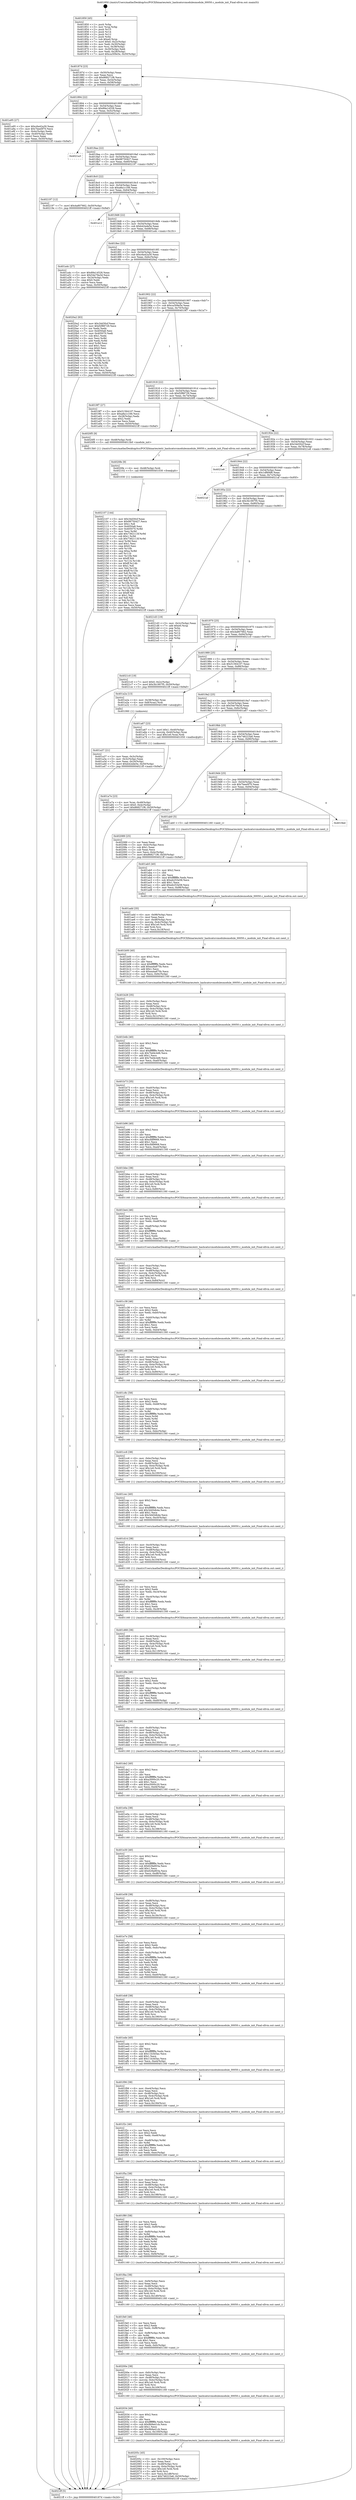 digraph "0x401850" {
  label = "0x401850 (/mnt/c/Users/mathe/Desktop/tcc/POCII/binaries/extr_hashcatsrcmodulesmodule_00050.c_module_init_Final-ollvm.out::main(0))"
  labelloc = "t"
  node[shape=record]

  Entry [label="",width=0.3,height=0.3,shape=circle,fillcolor=black,style=filled]
  "0x40187d" [label="{
     0x40187d [23]\l
     | [instrs]\l
     &nbsp;&nbsp;0x40187d \<+3\>: mov -0x50(%rbp),%eax\l
     &nbsp;&nbsp;0x401880 \<+2\>: mov %eax,%ecx\l
     &nbsp;&nbsp;0x401882 \<+6\>: sub $0x868271f6,%ecx\l
     &nbsp;&nbsp;0x401888 \<+3\>: mov %eax,-0x54(%rbp)\l
     &nbsp;&nbsp;0x40188b \<+3\>: mov %ecx,-0x58(%rbp)\l
     &nbsp;&nbsp;0x40188e \<+6\>: je 0000000000401a95 \<main+0x245\>\l
  }"]
  "0x401a95" [label="{
     0x401a95 [27]\l
     | [instrs]\l
     &nbsp;&nbsp;0x401a95 \<+5\>: mov $0xc6a42a30,%eax\l
     &nbsp;&nbsp;0x401a9a \<+5\>: mov $0x7bee0f70,%ecx\l
     &nbsp;&nbsp;0x401a9f \<+3\>: mov -0x4c(%rbp),%edx\l
     &nbsp;&nbsp;0x401aa2 \<+3\>: cmp -0x40(%rbp),%edx\l
     &nbsp;&nbsp;0x401aa5 \<+3\>: cmovl %ecx,%eax\l
     &nbsp;&nbsp;0x401aa8 \<+3\>: mov %eax,-0x50(%rbp)\l
     &nbsp;&nbsp;0x401aab \<+5\>: jmp 00000000004021ff \<main+0x9af\>\l
  }"]
  "0x401894" [label="{
     0x401894 [22]\l
     | [instrs]\l
     &nbsp;&nbsp;0x401894 \<+5\>: jmp 0000000000401899 \<main+0x49\>\l
     &nbsp;&nbsp;0x401899 \<+3\>: mov -0x54(%rbp),%eax\l
     &nbsp;&nbsp;0x40189c \<+5\>: sub $0x89a14528,%eax\l
     &nbsp;&nbsp;0x4018a1 \<+3\>: mov %eax,-0x5c(%rbp)\l
     &nbsp;&nbsp;0x4018a4 \<+6\>: je 00000000004021a3 \<main+0x953\>\l
  }"]
  Exit [label="",width=0.3,height=0.3,shape=circle,fillcolor=black,style=filled,peripheries=2]
  "0x4021a3" [label="{
     0x4021a3\l
  }", style=dashed]
  "0x4018aa" [label="{
     0x4018aa [22]\l
     | [instrs]\l
     &nbsp;&nbsp;0x4018aa \<+5\>: jmp 00000000004018af \<main+0x5f\>\l
     &nbsp;&nbsp;0x4018af \<+3\>: mov -0x54(%rbp),%eax\l
     &nbsp;&nbsp;0x4018b2 \<+5\>: sub $0x98750427,%eax\l
     &nbsp;&nbsp;0x4018b7 \<+3\>: mov %eax,-0x60(%rbp)\l
     &nbsp;&nbsp;0x4018ba \<+6\>: je 0000000000402197 \<main+0x947\>\l
  }"]
  "0x402107" [label="{
     0x402107 [144]\l
     | [instrs]\l
     &nbsp;&nbsp;0x402107 \<+5\>: mov $0x34d30cf,%eax\l
     &nbsp;&nbsp;0x40210c \<+5\>: mov $0x98750427,%ecx\l
     &nbsp;&nbsp;0x402111 \<+2\>: mov $0x1,%dl\l
     &nbsp;&nbsp;0x402113 \<+7\>: mov 0x4050a8,%esi\l
     &nbsp;&nbsp;0x40211a \<+8\>: mov 0x405070,%r8d\l
     &nbsp;&nbsp;0x402122 \<+3\>: mov %esi,%r9d\l
     &nbsp;&nbsp;0x402125 \<+7\>: add $0x7362113f,%r9d\l
     &nbsp;&nbsp;0x40212c \<+4\>: sub $0x1,%r9d\l
     &nbsp;&nbsp;0x402130 \<+7\>: sub $0x7362113f,%r9d\l
     &nbsp;&nbsp;0x402137 \<+4\>: imul %r9d,%esi\l
     &nbsp;&nbsp;0x40213b \<+3\>: and $0x1,%esi\l
     &nbsp;&nbsp;0x40213e \<+3\>: cmp $0x0,%esi\l
     &nbsp;&nbsp;0x402141 \<+4\>: sete %r10b\l
     &nbsp;&nbsp;0x402145 \<+4\>: cmp $0xa,%r8d\l
     &nbsp;&nbsp;0x402149 \<+4\>: setl %r11b\l
     &nbsp;&nbsp;0x40214d \<+3\>: mov %r10b,%bl\l
     &nbsp;&nbsp;0x402150 \<+3\>: xor $0xff,%bl\l
     &nbsp;&nbsp;0x402153 \<+3\>: mov %r11b,%r14b\l
     &nbsp;&nbsp;0x402156 \<+4\>: xor $0xff,%r14b\l
     &nbsp;&nbsp;0x40215a \<+3\>: xor $0x1,%dl\l
     &nbsp;&nbsp;0x40215d \<+3\>: mov %bl,%r15b\l
     &nbsp;&nbsp;0x402160 \<+4\>: and $0xff,%r15b\l
     &nbsp;&nbsp;0x402164 \<+3\>: and %dl,%r10b\l
     &nbsp;&nbsp;0x402167 \<+3\>: mov %r14b,%r12b\l
     &nbsp;&nbsp;0x40216a \<+4\>: and $0xff,%r12b\l
     &nbsp;&nbsp;0x40216e \<+3\>: and %dl,%r11b\l
     &nbsp;&nbsp;0x402171 \<+3\>: or %r10b,%r15b\l
     &nbsp;&nbsp;0x402174 \<+3\>: or %r11b,%r12b\l
     &nbsp;&nbsp;0x402177 \<+3\>: xor %r12b,%r15b\l
     &nbsp;&nbsp;0x40217a \<+3\>: or %r14b,%bl\l
     &nbsp;&nbsp;0x40217d \<+3\>: xor $0xff,%bl\l
     &nbsp;&nbsp;0x402180 \<+3\>: or $0x1,%dl\l
     &nbsp;&nbsp;0x402183 \<+2\>: and %dl,%bl\l
     &nbsp;&nbsp;0x402185 \<+3\>: or %bl,%r15b\l
     &nbsp;&nbsp;0x402188 \<+4\>: test $0x1,%r15b\l
     &nbsp;&nbsp;0x40218c \<+3\>: cmovne %ecx,%eax\l
     &nbsp;&nbsp;0x40218f \<+3\>: mov %eax,-0x50(%rbp)\l
     &nbsp;&nbsp;0x402192 \<+5\>: jmp 00000000004021ff \<main+0x9af\>\l
  }"]
  "0x402197" [label="{
     0x402197 [12]\l
     | [instrs]\l
     &nbsp;&nbsp;0x402197 \<+7\>: movl $0x4a807662,-0x50(%rbp)\l
     &nbsp;&nbsp;0x40219e \<+5\>: jmp 00000000004021ff \<main+0x9af\>\l
  }"]
  "0x4018c0" [label="{
     0x4018c0 [22]\l
     | [instrs]\l
     &nbsp;&nbsp;0x4018c0 \<+5\>: jmp 00000000004018c5 \<main+0x75\>\l
     &nbsp;&nbsp;0x4018c5 \<+3\>: mov -0x54(%rbp),%eax\l
     &nbsp;&nbsp;0x4018c8 \<+5\>: sub $0xa8a1c166,%eax\l
     &nbsp;&nbsp;0x4018cd \<+3\>: mov %eax,-0x64(%rbp)\l
     &nbsp;&nbsp;0x4018d0 \<+6\>: je 0000000000401a12 \<main+0x1c2\>\l
  }"]
  "0x4020fe" [label="{
     0x4020fe [9]\l
     | [instrs]\l
     &nbsp;&nbsp;0x4020fe \<+4\>: mov -0x48(%rbp),%rdi\l
     &nbsp;&nbsp;0x402102 \<+5\>: call 0000000000401030 \<free@plt\>\l
     | [calls]\l
     &nbsp;&nbsp;0x401030 \{1\} (unknown)\l
  }"]
  "0x401a12" [label="{
     0x401a12\l
  }", style=dashed]
  "0x4018d6" [label="{
     0x4018d6 [22]\l
     | [instrs]\l
     &nbsp;&nbsp;0x4018d6 \<+5\>: jmp 00000000004018db \<main+0x8b\>\l
     &nbsp;&nbsp;0x4018db \<+3\>: mov -0x54(%rbp),%eax\l
     &nbsp;&nbsp;0x4018de \<+5\>: sub $0xb42ede5e,%eax\l
     &nbsp;&nbsp;0x4018e3 \<+3\>: mov %eax,-0x68(%rbp)\l
     &nbsp;&nbsp;0x4018e6 \<+6\>: je 0000000000401a4c \<main+0x1fc\>\l
  }"]
  "0x40205c" [label="{
     0x40205c [45]\l
     | [instrs]\l
     &nbsp;&nbsp;0x40205c \<+6\>: mov -0x100(%rbp),%ecx\l
     &nbsp;&nbsp;0x402062 \<+3\>: imul %eax,%ecx\l
     &nbsp;&nbsp;0x402065 \<+4\>: mov -0x48(%rbp),%rsi\l
     &nbsp;&nbsp;0x402069 \<+4\>: movslq -0x4c(%rbp),%rdi\l
     &nbsp;&nbsp;0x40206d \<+7\>: imul $0x1e0,%rdi,%rdi\l
     &nbsp;&nbsp;0x402074 \<+3\>: add %rdi,%rsi\l
     &nbsp;&nbsp;0x402077 \<+6\>: mov %ecx,0x1d8(%rsi)\l
     &nbsp;&nbsp;0x40207d \<+7\>: movl $0x746223a6,-0x50(%rbp)\l
     &nbsp;&nbsp;0x402084 \<+5\>: jmp 00000000004021ff \<main+0x9af\>\l
  }"]
  "0x401a4c" [label="{
     0x401a4c [27]\l
     | [instrs]\l
     &nbsp;&nbsp;0x401a4c \<+5\>: mov $0x89a14528,%eax\l
     &nbsp;&nbsp;0x401a51 \<+5\>: mov $0x54e79a3d,%ecx\l
     &nbsp;&nbsp;0x401a56 \<+3\>: mov -0x24(%rbp),%edx\l
     &nbsp;&nbsp;0x401a59 \<+3\>: cmp $0x0,%edx\l
     &nbsp;&nbsp;0x401a5c \<+3\>: cmove %ecx,%eax\l
     &nbsp;&nbsp;0x401a5f \<+3\>: mov %eax,-0x50(%rbp)\l
     &nbsp;&nbsp;0x401a62 \<+5\>: jmp 00000000004021ff \<main+0x9af\>\l
  }"]
  "0x4018ec" [label="{
     0x4018ec [22]\l
     | [instrs]\l
     &nbsp;&nbsp;0x4018ec \<+5\>: jmp 00000000004018f1 \<main+0xa1\>\l
     &nbsp;&nbsp;0x4018f1 \<+3\>: mov -0x54(%rbp),%eax\l
     &nbsp;&nbsp;0x4018f4 \<+5\>: sub $0xc6a42a30,%eax\l
     &nbsp;&nbsp;0x4018f9 \<+3\>: mov %eax,-0x6c(%rbp)\l
     &nbsp;&nbsp;0x4018fc \<+6\>: je 00000000004020a2 \<main+0x852\>\l
  }"]
  "0x402034" [label="{
     0x402034 [40]\l
     | [instrs]\l
     &nbsp;&nbsp;0x402034 \<+5\>: mov $0x2,%ecx\l
     &nbsp;&nbsp;0x402039 \<+1\>: cltd\l
     &nbsp;&nbsp;0x40203a \<+2\>: idiv %ecx\l
     &nbsp;&nbsp;0x40203c \<+6\>: imul $0xfffffffe,%edx,%ecx\l
     &nbsp;&nbsp;0x402042 \<+6\>: sub $0x9b9a41cb,%ecx\l
     &nbsp;&nbsp;0x402048 \<+3\>: add $0x1,%ecx\l
     &nbsp;&nbsp;0x40204b \<+6\>: add $0x9b9a41cb,%ecx\l
     &nbsp;&nbsp;0x402051 \<+6\>: mov %ecx,-0x100(%rbp)\l
     &nbsp;&nbsp;0x402057 \<+5\>: call 0000000000401160 \<next_i\>\l
     | [calls]\l
     &nbsp;&nbsp;0x401160 \{1\} (/mnt/c/Users/mathe/Desktop/tcc/POCII/binaries/extr_hashcatsrcmodulesmodule_00050.c_module_init_Final-ollvm.out::next_i)\l
  }"]
  "0x4020a2" [label="{
     0x4020a2 [83]\l
     | [instrs]\l
     &nbsp;&nbsp;0x4020a2 \<+5\>: mov $0x34d30cf,%eax\l
     &nbsp;&nbsp;0x4020a7 \<+5\>: mov $0xf2f88729,%ecx\l
     &nbsp;&nbsp;0x4020ac \<+2\>: xor %edx,%edx\l
     &nbsp;&nbsp;0x4020ae \<+7\>: mov 0x4050a8,%esi\l
     &nbsp;&nbsp;0x4020b5 \<+7\>: mov 0x405070,%edi\l
     &nbsp;&nbsp;0x4020bc \<+3\>: sub $0x1,%edx\l
     &nbsp;&nbsp;0x4020bf \<+3\>: mov %esi,%r8d\l
     &nbsp;&nbsp;0x4020c2 \<+3\>: add %edx,%r8d\l
     &nbsp;&nbsp;0x4020c5 \<+4\>: imul %r8d,%esi\l
     &nbsp;&nbsp;0x4020c9 \<+3\>: and $0x1,%esi\l
     &nbsp;&nbsp;0x4020cc \<+3\>: cmp $0x0,%esi\l
     &nbsp;&nbsp;0x4020cf \<+4\>: sete %r9b\l
     &nbsp;&nbsp;0x4020d3 \<+3\>: cmp $0xa,%edi\l
     &nbsp;&nbsp;0x4020d6 \<+4\>: setl %r10b\l
     &nbsp;&nbsp;0x4020da \<+3\>: mov %r9b,%r11b\l
     &nbsp;&nbsp;0x4020dd \<+3\>: and %r10b,%r11b\l
     &nbsp;&nbsp;0x4020e0 \<+3\>: xor %r10b,%r9b\l
     &nbsp;&nbsp;0x4020e3 \<+3\>: or %r9b,%r11b\l
     &nbsp;&nbsp;0x4020e6 \<+4\>: test $0x1,%r11b\l
     &nbsp;&nbsp;0x4020ea \<+3\>: cmovne %ecx,%eax\l
     &nbsp;&nbsp;0x4020ed \<+3\>: mov %eax,-0x50(%rbp)\l
     &nbsp;&nbsp;0x4020f0 \<+5\>: jmp 00000000004021ff \<main+0x9af\>\l
  }"]
  "0x401902" [label="{
     0x401902 [22]\l
     | [instrs]\l
     &nbsp;&nbsp;0x401902 \<+5\>: jmp 0000000000401907 \<main+0xb7\>\l
     &nbsp;&nbsp;0x401907 \<+3\>: mov -0x54(%rbp),%eax\l
     &nbsp;&nbsp;0x40190a \<+5\>: sub $0xca309e5e,%eax\l
     &nbsp;&nbsp;0x40190f \<+3\>: mov %eax,-0x70(%rbp)\l
     &nbsp;&nbsp;0x401912 \<+6\>: je 00000000004019f7 \<main+0x1a7\>\l
  }"]
  "0x40200e" [label="{
     0x40200e [38]\l
     | [instrs]\l
     &nbsp;&nbsp;0x40200e \<+6\>: mov -0xfc(%rbp),%ecx\l
     &nbsp;&nbsp;0x402014 \<+3\>: imul %eax,%ecx\l
     &nbsp;&nbsp;0x402017 \<+4\>: mov -0x48(%rbp),%rsi\l
     &nbsp;&nbsp;0x40201b \<+4\>: movslq -0x4c(%rbp),%rdi\l
     &nbsp;&nbsp;0x40201f \<+7\>: imul $0x1e0,%rdi,%rdi\l
     &nbsp;&nbsp;0x402026 \<+3\>: add %rdi,%rsi\l
     &nbsp;&nbsp;0x402029 \<+6\>: mov %ecx,0x1d4(%rsi)\l
     &nbsp;&nbsp;0x40202f \<+5\>: call 0000000000401160 \<next_i\>\l
     | [calls]\l
     &nbsp;&nbsp;0x401160 \{1\} (/mnt/c/Users/mathe/Desktop/tcc/POCII/binaries/extr_hashcatsrcmodulesmodule_00050.c_module_init_Final-ollvm.out::next_i)\l
  }"]
  "0x4019f7" [label="{
     0x4019f7 [27]\l
     | [instrs]\l
     &nbsp;&nbsp;0x4019f7 \<+5\>: mov $0x51564107,%eax\l
     &nbsp;&nbsp;0x4019fc \<+5\>: mov $0xa8a1c166,%ecx\l
     &nbsp;&nbsp;0x401a01 \<+3\>: mov -0x28(%rbp),%edx\l
     &nbsp;&nbsp;0x401a04 \<+3\>: cmp $0x2,%edx\l
     &nbsp;&nbsp;0x401a07 \<+3\>: cmovne %ecx,%eax\l
     &nbsp;&nbsp;0x401a0a \<+3\>: mov %eax,-0x50(%rbp)\l
     &nbsp;&nbsp;0x401a0d \<+5\>: jmp 00000000004021ff \<main+0x9af\>\l
  }"]
  "0x401918" [label="{
     0x401918 [22]\l
     | [instrs]\l
     &nbsp;&nbsp;0x401918 \<+5\>: jmp 000000000040191d \<main+0xcd\>\l
     &nbsp;&nbsp;0x40191d \<+3\>: mov -0x54(%rbp),%eax\l
     &nbsp;&nbsp;0x401920 \<+5\>: sub $0xf2f88729,%eax\l
     &nbsp;&nbsp;0x401925 \<+3\>: mov %eax,-0x74(%rbp)\l
     &nbsp;&nbsp;0x401928 \<+6\>: je 00000000004020f5 \<main+0x8a5\>\l
  }"]
  "0x4021ff" [label="{
     0x4021ff [5]\l
     | [instrs]\l
     &nbsp;&nbsp;0x4021ff \<+5\>: jmp 000000000040187d \<main+0x2d\>\l
  }"]
  "0x401850" [label="{
     0x401850 [45]\l
     | [instrs]\l
     &nbsp;&nbsp;0x401850 \<+1\>: push %rbp\l
     &nbsp;&nbsp;0x401851 \<+3\>: mov %rsp,%rbp\l
     &nbsp;&nbsp;0x401854 \<+2\>: push %r15\l
     &nbsp;&nbsp;0x401856 \<+2\>: push %r14\l
     &nbsp;&nbsp;0x401858 \<+2\>: push %r12\l
     &nbsp;&nbsp;0x40185a \<+1\>: push %rbx\l
     &nbsp;&nbsp;0x40185b \<+7\>: sub $0xe0,%rsp\l
     &nbsp;&nbsp;0x401862 \<+7\>: movl $0x0,-0x2c(%rbp)\l
     &nbsp;&nbsp;0x401869 \<+3\>: mov %edi,-0x30(%rbp)\l
     &nbsp;&nbsp;0x40186c \<+4\>: mov %rsi,-0x38(%rbp)\l
     &nbsp;&nbsp;0x401870 \<+3\>: mov -0x30(%rbp),%edi\l
     &nbsp;&nbsp;0x401873 \<+3\>: mov %edi,-0x28(%rbp)\l
     &nbsp;&nbsp;0x401876 \<+7\>: movl $0xca309e5e,-0x50(%rbp)\l
  }"]
  "0x401fe0" [label="{
     0x401fe0 [46]\l
     | [instrs]\l
     &nbsp;&nbsp;0x401fe0 \<+2\>: xor %ecx,%ecx\l
     &nbsp;&nbsp;0x401fe2 \<+5\>: mov $0x2,%edx\l
     &nbsp;&nbsp;0x401fe7 \<+6\>: mov %edx,-0xf8(%rbp)\l
     &nbsp;&nbsp;0x401fed \<+1\>: cltd\l
     &nbsp;&nbsp;0x401fee \<+7\>: mov -0xf8(%rbp),%r8d\l
     &nbsp;&nbsp;0x401ff5 \<+3\>: idiv %r8d\l
     &nbsp;&nbsp;0x401ff8 \<+6\>: imul $0xfffffffe,%edx,%edx\l
     &nbsp;&nbsp;0x401ffe \<+3\>: sub $0x1,%ecx\l
     &nbsp;&nbsp;0x402001 \<+2\>: sub %ecx,%edx\l
     &nbsp;&nbsp;0x402003 \<+6\>: mov %edx,-0xfc(%rbp)\l
     &nbsp;&nbsp;0x402009 \<+5\>: call 0000000000401160 \<next_i\>\l
     | [calls]\l
     &nbsp;&nbsp;0x401160 \{1\} (/mnt/c/Users/mathe/Desktop/tcc/POCII/binaries/extr_hashcatsrcmodulesmodule_00050.c_module_init_Final-ollvm.out::next_i)\l
  }"]
  "0x4020f5" [label="{
     0x4020f5 [9]\l
     | [instrs]\l
     &nbsp;&nbsp;0x4020f5 \<+4\>: mov -0x48(%rbp),%rdi\l
     &nbsp;&nbsp;0x4020f9 \<+5\>: call 00000000004013b0 \<module_init\>\l
     | [calls]\l
     &nbsp;&nbsp;0x4013b0 \{1\} (/mnt/c/Users/mathe/Desktop/tcc/POCII/binaries/extr_hashcatsrcmodulesmodule_00050.c_module_init_Final-ollvm.out::module_init)\l
  }"]
  "0x40192e" [label="{
     0x40192e [22]\l
     | [instrs]\l
     &nbsp;&nbsp;0x40192e \<+5\>: jmp 0000000000401933 \<main+0xe3\>\l
     &nbsp;&nbsp;0x401933 \<+3\>: mov -0x54(%rbp),%eax\l
     &nbsp;&nbsp;0x401936 \<+5\>: sub $0x34d30cf,%eax\l
     &nbsp;&nbsp;0x40193b \<+3\>: mov %eax,-0x78(%rbp)\l
     &nbsp;&nbsp;0x40193e \<+6\>: je 00000000004021e6 \<main+0x996\>\l
  }"]
  "0x401fba" [label="{
     0x401fba [38]\l
     | [instrs]\l
     &nbsp;&nbsp;0x401fba \<+6\>: mov -0xf4(%rbp),%ecx\l
     &nbsp;&nbsp;0x401fc0 \<+3\>: imul %eax,%ecx\l
     &nbsp;&nbsp;0x401fc3 \<+4\>: mov -0x48(%rbp),%rsi\l
     &nbsp;&nbsp;0x401fc7 \<+4\>: movslq -0x4c(%rbp),%rdi\l
     &nbsp;&nbsp;0x401fcb \<+7\>: imul $0x1e0,%rdi,%rdi\l
     &nbsp;&nbsp;0x401fd2 \<+3\>: add %rdi,%rsi\l
     &nbsp;&nbsp;0x401fd5 \<+6\>: mov %ecx,0x1d0(%rsi)\l
     &nbsp;&nbsp;0x401fdb \<+5\>: call 0000000000401160 \<next_i\>\l
     | [calls]\l
     &nbsp;&nbsp;0x401160 \{1\} (/mnt/c/Users/mathe/Desktop/tcc/POCII/binaries/extr_hashcatsrcmodulesmodule_00050.c_module_init_Final-ollvm.out::next_i)\l
  }"]
  "0x4021e6" [label="{
     0x4021e6\l
  }", style=dashed]
  "0x401944" [label="{
     0x401944 [22]\l
     | [instrs]\l
     &nbsp;&nbsp;0x401944 \<+5\>: jmp 0000000000401949 \<main+0xf9\>\l
     &nbsp;&nbsp;0x401949 \<+3\>: mov -0x54(%rbp),%eax\l
     &nbsp;&nbsp;0x40194c \<+5\>: sub $0x1df6f4f6,%eax\l
     &nbsp;&nbsp;0x401951 \<+3\>: mov %eax,-0x7c(%rbp)\l
     &nbsp;&nbsp;0x401954 \<+6\>: je 00000000004021af \<main+0x95f\>\l
  }"]
  "0x401f80" [label="{
     0x401f80 [58]\l
     | [instrs]\l
     &nbsp;&nbsp;0x401f80 \<+2\>: xor %ecx,%ecx\l
     &nbsp;&nbsp;0x401f82 \<+5\>: mov $0x2,%edx\l
     &nbsp;&nbsp;0x401f87 \<+6\>: mov %edx,-0xf0(%rbp)\l
     &nbsp;&nbsp;0x401f8d \<+1\>: cltd\l
     &nbsp;&nbsp;0x401f8e \<+7\>: mov -0xf0(%rbp),%r8d\l
     &nbsp;&nbsp;0x401f95 \<+3\>: idiv %r8d\l
     &nbsp;&nbsp;0x401f98 \<+6\>: imul $0xfffffffe,%edx,%edx\l
     &nbsp;&nbsp;0x401f9e \<+3\>: mov %ecx,%r9d\l
     &nbsp;&nbsp;0x401fa1 \<+3\>: sub %edx,%r9d\l
     &nbsp;&nbsp;0x401fa4 \<+2\>: mov %ecx,%edx\l
     &nbsp;&nbsp;0x401fa6 \<+3\>: sub $0x1,%edx\l
     &nbsp;&nbsp;0x401fa9 \<+3\>: add %edx,%r9d\l
     &nbsp;&nbsp;0x401fac \<+3\>: sub %r9d,%ecx\l
     &nbsp;&nbsp;0x401faf \<+6\>: mov %ecx,-0xf4(%rbp)\l
     &nbsp;&nbsp;0x401fb5 \<+5\>: call 0000000000401160 \<next_i\>\l
     | [calls]\l
     &nbsp;&nbsp;0x401160 \{1\} (/mnt/c/Users/mathe/Desktop/tcc/POCII/binaries/extr_hashcatsrcmodulesmodule_00050.c_module_init_Final-ollvm.out::next_i)\l
  }"]
  "0x4021af" [label="{
     0x4021af\l
  }", style=dashed]
  "0x40195a" [label="{
     0x40195a [22]\l
     | [instrs]\l
     &nbsp;&nbsp;0x40195a \<+5\>: jmp 000000000040195f \<main+0x10f\>\l
     &nbsp;&nbsp;0x40195f \<+3\>: mov -0x54(%rbp),%eax\l
     &nbsp;&nbsp;0x401962 \<+5\>: sub $0x3b1907f5,%eax\l
     &nbsp;&nbsp;0x401967 \<+3\>: mov %eax,-0x80(%rbp)\l
     &nbsp;&nbsp;0x40196a \<+6\>: je 00000000004021d3 \<main+0x983\>\l
  }"]
  "0x401f5a" [label="{
     0x401f5a [38]\l
     | [instrs]\l
     &nbsp;&nbsp;0x401f5a \<+6\>: mov -0xec(%rbp),%ecx\l
     &nbsp;&nbsp;0x401f60 \<+3\>: imul %eax,%ecx\l
     &nbsp;&nbsp;0x401f63 \<+4\>: mov -0x48(%rbp),%rsi\l
     &nbsp;&nbsp;0x401f67 \<+4\>: movslq -0x4c(%rbp),%rdi\l
     &nbsp;&nbsp;0x401f6b \<+7\>: imul $0x1e0,%rdi,%rdi\l
     &nbsp;&nbsp;0x401f72 \<+3\>: add %rdi,%rsi\l
     &nbsp;&nbsp;0x401f75 \<+6\>: mov %ecx,0x198(%rsi)\l
     &nbsp;&nbsp;0x401f7b \<+5\>: call 0000000000401160 \<next_i\>\l
     | [calls]\l
     &nbsp;&nbsp;0x401160 \{1\} (/mnt/c/Users/mathe/Desktop/tcc/POCII/binaries/extr_hashcatsrcmodulesmodule_00050.c_module_init_Final-ollvm.out::next_i)\l
  }"]
  "0x4021d3" [label="{
     0x4021d3 [19]\l
     | [instrs]\l
     &nbsp;&nbsp;0x4021d3 \<+3\>: mov -0x2c(%rbp),%eax\l
     &nbsp;&nbsp;0x4021d6 \<+7\>: add $0xe0,%rsp\l
     &nbsp;&nbsp;0x4021dd \<+1\>: pop %rbx\l
     &nbsp;&nbsp;0x4021de \<+2\>: pop %r12\l
     &nbsp;&nbsp;0x4021e0 \<+2\>: pop %r14\l
     &nbsp;&nbsp;0x4021e2 \<+2\>: pop %r15\l
     &nbsp;&nbsp;0x4021e4 \<+1\>: pop %rbp\l
     &nbsp;&nbsp;0x4021e5 \<+1\>: ret\l
  }"]
  "0x401970" [label="{
     0x401970 [25]\l
     | [instrs]\l
     &nbsp;&nbsp;0x401970 \<+5\>: jmp 0000000000401975 \<main+0x125\>\l
     &nbsp;&nbsp;0x401975 \<+3\>: mov -0x54(%rbp),%eax\l
     &nbsp;&nbsp;0x401978 \<+5\>: sub $0x4a807662,%eax\l
     &nbsp;&nbsp;0x40197d \<+6\>: mov %eax,-0x84(%rbp)\l
     &nbsp;&nbsp;0x401983 \<+6\>: je 00000000004021c0 \<main+0x970\>\l
  }"]
  "0x401f2c" [label="{
     0x401f2c [46]\l
     | [instrs]\l
     &nbsp;&nbsp;0x401f2c \<+2\>: xor %ecx,%ecx\l
     &nbsp;&nbsp;0x401f2e \<+5\>: mov $0x2,%edx\l
     &nbsp;&nbsp;0x401f33 \<+6\>: mov %edx,-0xe8(%rbp)\l
     &nbsp;&nbsp;0x401f39 \<+1\>: cltd\l
     &nbsp;&nbsp;0x401f3a \<+7\>: mov -0xe8(%rbp),%r8d\l
     &nbsp;&nbsp;0x401f41 \<+3\>: idiv %r8d\l
     &nbsp;&nbsp;0x401f44 \<+6\>: imul $0xfffffffe,%edx,%edx\l
     &nbsp;&nbsp;0x401f4a \<+3\>: sub $0x1,%ecx\l
     &nbsp;&nbsp;0x401f4d \<+2\>: sub %ecx,%edx\l
     &nbsp;&nbsp;0x401f4f \<+6\>: mov %edx,-0xec(%rbp)\l
     &nbsp;&nbsp;0x401f55 \<+5\>: call 0000000000401160 \<next_i\>\l
     | [calls]\l
     &nbsp;&nbsp;0x401160 \{1\} (/mnt/c/Users/mathe/Desktop/tcc/POCII/binaries/extr_hashcatsrcmodulesmodule_00050.c_module_init_Final-ollvm.out::next_i)\l
  }"]
  "0x4021c0" [label="{
     0x4021c0 [19]\l
     | [instrs]\l
     &nbsp;&nbsp;0x4021c0 \<+7\>: movl $0x0,-0x2c(%rbp)\l
     &nbsp;&nbsp;0x4021c7 \<+7\>: movl $0x3b1907f5,-0x50(%rbp)\l
     &nbsp;&nbsp;0x4021ce \<+5\>: jmp 00000000004021ff \<main+0x9af\>\l
  }"]
  "0x401989" [label="{
     0x401989 [25]\l
     | [instrs]\l
     &nbsp;&nbsp;0x401989 \<+5\>: jmp 000000000040198e \<main+0x13e\>\l
     &nbsp;&nbsp;0x40198e \<+3\>: mov -0x54(%rbp),%eax\l
     &nbsp;&nbsp;0x401991 \<+5\>: sub $0x51564107,%eax\l
     &nbsp;&nbsp;0x401996 \<+6\>: mov %eax,-0x88(%rbp)\l
     &nbsp;&nbsp;0x40199c \<+6\>: je 0000000000401a2a \<main+0x1da\>\l
  }"]
  "0x401f06" [label="{
     0x401f06 [38]\l
     | [instrs]\l
     &nbsp;&nbsp;0x401f06 \<+6\>: mov -0xe4(%rbp),%ecx\l
     &nbsp;&nbsp;0x401f0c \<+3\>: imul %eax,%ecx\l
     &nbsp;&nbsp;0x401f0f \<+4\>: mov -0x48(%rbp),%rsi\l
     &nbsp;&nbsp;0x401f13 \<+4\>: movslq -0x4c(%rbp),%rdi\l
     &nbsp;&nbsp;0x401f17 \<+7\>: imul $0x1e0,%rdi,%rdi\l
     &nbsp;&nbsp;0x401f1e \<+3\>: add %rdi,%rsi\l
     &nbsp;&nbsp;0x401f21 \<+6\>: mov %ecx,0x194(%rsi)\l
     &nbsp;&nbsp;0x401f27 \<+5\>: call 0000000000401160 \<next_i\>\l
     | [calls]\l
     &nbsp;&nbsp;0x401160 \{1\} (/mnt/c/Users/mathe/Desktop/tcc/POCII/binaries/extr_hashcatsrcmodulesmodule_00050.c_module_init_Final-ollvm.out::next_i)\l
  }"]
  "0x401a2a" [label="{
     0x401a2a [13]\l
     | [instrs]\l
     &nbsp;&nbsp;0x401a2a \<+4\>: mov -0x38(%rbp),%rax\l
     &nbsp;&nbsp;0x401a2e \<+4\>: mov 0x8(%rax),%rdi\l
     &nbsp;&nbsp;0x401a32 \<+5\>: call 0000000000401060 \<atoi@plt\>\l
     | [calls]\l
     &nbsp;&nbsp;0x401060 \{1\} (unknown)\l
  }"]
  "0x4019a2" [label="{
     0x4019a2 [25]\l
     | [instrs]\l
     &nbsp;&nbsp;0x4019a2 \<+5\>: jmp 00000000004019a7 \<main+0x157\>\l
     &nbsp;&nbsp;0x4019a7 \<+3\>: mov -0x54(%rbp),%eax\l
     &nbsp;&nbsp;0x4019aa \<+5\>: sub $0x54e79a3d,%eax\l
     &nbsp;&nbsp;0x4019af \<+6\>: mov %eax,-0x8c(%rbp)\l
     &nbsp;&nbsp;0x4019b5 \<+6\>: je 0000000000401a67 \<main+0x217\>\l
  }"]
  "0x401a37" [label="{
     0x401a37 [21]\l
     | [instrs]\l
     &nbsp;&nbsp;0x401a37 \<+3\>: mov %eax,-0x3c(%rbp)\l
     &nbsp;&nbsp;0x401a3a \<+3\>: mov -0x3c(%rbp),%eax\l
     &nbsp;&nbsp;0x401a3d \<+3\>: mov %eax,-0x24(%rbp)\l
     &nbsp;&nbsp;0x401a40 \<+7\>: movl $0xb42ede5e,-0x50(%rbp)\l
     &nbsp;&nbsp;0x401a47 \<+5\>: jmp 00000000004021ff \<main+0x9af\>\l
  }"]
  "0x401ede" [label="{
     0x401ede [40]\l
     | [instrs]\l
     &nbsp;&nbsp;0x401ede \<+5\>: mov $0x2,%ecx\l
     &nbsp;&nbsp;0x401ee3 \<+1\>: cltd\l
     &nbsp;&nbsp;0x401ee4 \<+2\>: idiv %ecx\l
     &nbsp;&nbsp;0x401ee6 \<+6\>: imul $0xfffffffe,%edx,%ecx\l
     &nbsp;&nbsp;0x401eec \<+6\>: sub $0x11b3d3ac,%ecx\l
     &nbsp;&nbsp;0x401ef2 \<+3\>: add $0x1,%ecx\l
     &nbsp;&nbsp;0x401ef5 \<+6\>: add $0x11b3d3ac,%ecx\l
     &nbsp;&nbsp;0x401efb \<+6\>: mov %ecx,-0xe4(%rbp)\l
     &nbsp;&nbsp;0x401f01 \<+5\>: call 0000000000401160 \<next_i\>\l
     | [calls]\l
     &nbsp;&nbsp;0x401160 \{1\} (/mnt/c/Users/mathe/Desktop/tcc/POCII/binaries/extr_hashcatsrcmodulesmodule_00050.c_module_init_Final-ollvm.out::next_i)\l
  }"]
  "0x401a67" [label="{
     0x401a67 [23]\l
     | [instrs]\l
     &nbsp;&nbsp;0x401a67 \<+7\>: movl $0x1,-0x40(%rbp)\l
     &nbsp;&nbsp;0x401a6e \<+4\>: movslq -0x40(%rbp),%rax\l
     &nbsp;&nbsp;0x401a72 \<+7\>: imul $0x1e0,%rax,%rdi\l
     &nbsp;&nbsp;0x401a79 \<+5\>: call 0000000000401050 \<malloc@plt\>\l
     | [calls]\l
     &nbsp;&nbsp;0x401050 \{1\} (unknown)\l
  }"]
  "0x4019bb" [label="{
     0x4019bb [25]\l
     | [instrs]\l
     &nbsp;&nbsp;0x4019bb \<+5\>: jmp 00000000004019c0 \<main+0x170\>\l
     &nbsp;&nbsp;0x4019c0 \<+3\>: mov -0x54(%rbp),%eax\l
     &nbsp;&nbsp;0x4019c3 \<+5\>: sub $0x746223a6,%eax\l
     &nbsp;&nbsp;0x4019c8 \<+6\>: mov %eax,-0x90(%rbp)\l
     &nbsp;&nbsp;0x4019ce \<+6\>: je 0000000000402089 \<main+0x839\>\l
  }"]
  "0x401a7e" [label="{
     0x401a7e [23]\l
     | [instrs]\l
     &nbsp;&nbsp;0x401a7e \<+4\>: mov %rax,-0x48(%rbp)\l
     &nbsp;&nbsp;0x401a82 \<+7\>: movl $0x0,-0x4c(%rbp)\l
     &nbsp;&nbsp;0x401a89 \<+7\>: movl $0x868271f6,-0x50(%rbp)\l
     &nbsp;&nbsp;0x401a90 \<+5\>: jmp 00000000004021ff \<main+0x9af\>\l
  }"]
  "0x401eb8" [label="{
     0x401eb8 [38]\l
     | [instrs]\l
     &nbsp;&nbsp;0x401eb8 \<+6\>: mov -0xe0(%rbp),%ecx\l
     &nbsp;&nbsp;0x401ebe \<+3\>: imul %eax,%ecx\l
     &nbsp;&nbsp;0x401ec1 \<+4\>: mov -0x48(%rbp),%rsi\l
     &nbsp;&nbsp;0x401ec5 \<+4\>: movslq -0x4c(%rbp),%rdi\l
     &nbsp;&nbsp;0x401ec9 \<+7\>: imul $0x1e0,%rdi,%rdi\l
     &nbsp;&nbsp;0x401ed0 \<+3\>: add %rdi,%rsi\l
     &nbsp;&nbsp;0x401ed3 \<+6\>: mov %ecx,0x190(%rsi)\l
     &nbsp;&nbsp;0x401ed9 \<+5\>: call 0000000000401160 \<next_i\>\l
     | [calls]\l
     &nbsp;&nbsp;0x401160 \{1\} (/mnt/c/Users/mathe/Desktop/tcc/POCII/binaries/extr_hashcatsrcmodulesmodule_00050.c_module_init_Final-ollvm.out::next_i)\l
  }"]
  "0x402089" [label="{
     0x402089 [25]\l
     | [instrs]\l
     &nbsp;&nbsp;0x402089 \<+2\>: xor %eax,%eax\l
     &nbsp;&nbsp;0x40208b \<+3\>: mov -0x4c(%rbp),%ecx\l
     &nbsp;&nbsp;0x40208e \<+3\>: sub $0x1,%eax\l
     &nbsp;&nbsp;0x402091 \<+2\>: sub %eax,%ecx\l
     &nbsp;&nbsp;0x402093 \<+3\>: mov %ecx,-0x4c(%rbp)\l
     &nbsp;&nbsp;0x402096 \<+7\>: movl $0x868271f6,-0x50(%rbp)\l
     &nbsp;&nbsp;0x40209d \<+5\>: jmp 00000000004021ff \<main+0x9af\>\l
  }"]
  "0x4019d4" [label="{
     0x4019d4 [25]\l
     | [instrs]\l
     &nbsp;&nbsp;0x4019d4 \<+5\>: jmp 00000000004019d9 \<main+0x189\>\l
     &nbsp;&nbsp;0x4019d9 \<+3\>: mov -0x54(%rbp),%eax\l
     &nbsp;&nbsp;0x4019dc \<+5\>: sub $0x7bee0f70,%eax\l
     &nbsp;&nbsp;0x4019e1 \<+6\>: mov %eax,-0x94(%rbp)\l
     &nbsp;&nbsp;0x4019e7 \<+6\>: je 0000000000401ab0 \<main+0x260\>\l
  }"]
  "0x401e7e" [label="{
     0x401e7e [58]\l
     | [instrs]\l
     &nbsp;&nbsp;0x401e7e \<+2\>: xor %ecx,%ecx\l
     &nbsp;&nbsp;0x401e80 \<+5\>: mov $0x2,%edx\l
     &nbsp;&nbsp;0x401e85 \<+6\>: mov %edx,-0xdc(%rbp)\l
     &nbsp;&nbsp;0x401e8b \<+1\>: cltd\l
     &nbsp;&nbsp;0x401e8c \<+7\>: mov -0xdc(%rbp),%r8d\l
     &nbsp;&nbsp;0x401e93 \<+3\>: idiv %r8d\l
     &nbsp;&nbsp;0x401e96 \<+6\>: imul $0xfffffffe,%edx,%edx\l
     &nbsp;&nbsp;0x401e9c \<+3\>: mov %ecx,%r9d\l
     &nbsp;&nbsp;0x401e9f \<+3\>: sub %edx,%r9d\l
     &nbsp;&nbsp;0x401ea2 \<+2\>: mov %ecx,%edx\l
     &nbsp;&nbsp;0x401ea4 \<+3\>: sub $0x1,%edx\l
     &nbsp;&nbsp;0x401ea7 \<+3\>: add %edx,%r9d\l
     &nbsp;&nbsp;0x401eaa \<+3\>: sub %r9d,%ecx\l
     &nbsp;&nbsp;0x401ead \<+6\>: mov %ecx,-0xe0(%rbp)\l
     &nbsp;&nbsp;0x401eb3 \<+5\>: call 0000000000401160 \<next_i\>\l
     | [calls]\l
     &nbsp;&nbsp;0x401160 \{1\} (/mnt/c/Users/mathe/Desktop/tcc/POCII/binaries/extr_hashcatsrcmodulesmodule_00050.c_module_init_Final-ollvm.out::next_i)\l
  }"]
  "0x401ab0" [label="{
     0x401ab0 [5]\l
     | [instrs]\l
     &nbsp;&nbsp;0x401ab0 \<+5\>: call 0000000000401160 \<next_i\>\l
     | [calls]\l
     &nbsp;&nbsp;0x401160 \{1\} (/mnt/c/Users/mathe/Desktop/tcc/POCII/binaries/extr_hashcatsrcmodulesmodule_00050.c_module_init_Final-ollvm.out::next_i)\l
  }"]
  "0x4019ed" [label="{
     0x4019ed\l
  }", style=dashed]
  "0x401ab5" [label="{
     0x401ab5 [40]\l
     | [instrs]\l
     &nbsp;&nbsp;0x401ab5 \<+5\>: mov $0x2,%ecx\l
     &nbsp;&nbsp;0x401aba \<+1\>: cltd\l
     &nbsp;&nbsp;0x401abb \<+2\>: idiv %ecx\l
     &nbsp;&nbsp;0x401abd \<+6\>: imul $0xfffffffe,%edx,%ecx\l
     &nbsp;&nbsp;0x401ac3 \<+6\>: sub $0xeb253e58,%ecx\l
     &nbsp;&nbsp;0x401ac9 \<+3\>: add $0x1,%ecx\l
     &nbsp;&nbsp;0x401acc \<+6\>: add $0xeb253e58,%ecx\l
     &nbsp;&nbsp;0x401ad2 \<+6\>: mov %ecx,-0x98(%rbp)\l
     &nbsp;&nbsp;0x401ad8 \<+5\>: call 0000000000401160 \<next_i\>\l
     | [calls]\l
     &nbsp;&nbsp;0x401160 \{1\} (/mnt/c/Users/mathe/Desktop/tcc/POCII/binaries/extr_hashcatsrcmodulesmodule_00050.c_module_init_Final-ollvm.out::next_i)\l
  }"]
  "0x401add" [label="{
     0x401add [35]\l
     | [instrs]\l
     &nbsp;&nbsp;0x401add \<+6\>: mov -0x98(%rbp),%ecx\l
     &nbsp;&nbsp;0x401ae3 \<+3\>: imul %eax,%ecx\l
     &nbsp;&nbsp;0x401ae6 \<+4\>: mov -0x48(%rbp),%rsi\l
     &nbsp;&nbsp;0x401aea \<+4\>: movslq -0x4c(%rbp),%rdi\l
     &nbsp;&nbsp;0x401aee \<+7\>: imul $0x1e0,%rdi,%rdi\l
     &nbsp;&nbsp;0x401af5 \<+3\>: add %rdi,%rsi\l
     &nbsp;&nbsp;0x401af8 \<+3\>: mov %ecx,0x18(%rsi)\l
     &nbsp;&nbsp;0x401afb \<+5\>: call 0000000000401160 \<next_i\>\l
     | [calls]\l
     &nbsp;&nbsp;0x401160 \{1\} (/mnt/c/Users/mathe/Desktop/tcc/POCII/binaries/extr_hashcatsrcmodulesmodule_00050.c_module_init_Final-ollvm.out::next_i)\l
  }"]
  "0x401b00" [label="{
     0x401b00 [40]\l
     | [instrs]\l
     &nbsp;&nbsp;0x401b00 \<+5\>: mov $0x2,%ecx\l
     &nbsp;&nbsp;0x401b05 \<+1\>: cltd\l
     &nbsp;&nbsp;0x401b06 \<+2\>: idiv %ecx\l
     &nbsp;&nbsp;0x401b08 \<+6\>: imul $0xfffffffe,%edx,%ecx\l
     &nbsp;&nbsp;0x401b0e \<+6\>: add $0xea4a875b,%ecx\l
     &nbsp;&nbsp;0x401b14 \<+3\>: add $0x1,%ecx\l
     &nbsp;&nbsp;0x401b17 \<+6\>: sub $0xea4a875b,%ecx\l
     &nbsp;&nbsp;0x401b1d \<+6\>: mov %ecx,-0x9c(%rbp)\l
     &nbsp;&nbsp;0x401b23 \<+5\>: call 0000000000401160 \<next_i\>\l
     | [calls]\l
     &nbsp;&nbsp;0x401160 \{1\} (/mnt/c/Users/mathe/Desktop/tcc/POCII/binaries/extr_hashcatsrcmodulesmodule_00050.c_module_init_Final-ollvm.out::next_i)\l
  }"]
  "0x401b28" [label="{
     0x401b28 [35]\l
     | [instrs]\l
     &nbsp;&nbsp;0x401b28 \<+6\>: mov -0x9c(%rbp),%ecx\l
     &nbsp;&nbsp;0x401b2e \<+3\>: imul %eax,%ecx\l
     &nbsp;&nbsp;0x401b31 \<+4\>: mov -0x48(%rbp),%rsi\l
     &nbsp;&nbsp;0x401b35 \<+4\>: movslq -0x4c(%rbp),%rdi\l
     &nbsp;&nbsp;0x401b39 \<+7\>: imul $0x1e0,%rdi,%rdi\l
     &nbsp;&nbsp;0x401b40 \<+3\>: add %rdi,%rsi\l
     &nbsp;&nbsp;0x401b43 \<+3\>: mov %ecx,0x1c(%rsi)\l
     &nbsp;&nbsp;0x401b46 \<+5\>: call 0000000000401160 \<next_i\>\l
     | [calls]\l
     &nbsp;&nbsp;0x401160 \{1\} (/mnt/c/Users/mathe/Desktop/tcc/POCII/binaries/extr_hashcatsrcmodulesmodule_00050.c_module_init_Final-ollvm.out::next_i)\l
  }"]
  "0x401b4b" [label="{
     0x401b4b [40]\l
     | [instrs]\l
     &nbsp;&nbsp;0x401b4b \<+5\>: mov $0x2,%ecx\l
     &nbsp;&nbsp;0x401b50 \<+1\>: cltd\l
     &nbsp;&nbsp;0x401b51 \<+2\>: idiv %ecx\l
     &nbsp;&nbsp;0x401b53 \<+6\>: imul $0xfffffffe,%edx,%ecx\l
     &nbsp;&nbsp;0x401b59 \<+6\>: sub $0x7bd4c4d6,%ecx\l
     &nbsp;&nbsp;0x401b5f \<+3\>: add $0x1,%ecx\l
     &nbsp;&nbsp;0x401b62 \<+6\>: add $0x7bd4c4d6,%ecx\l
     &nbsp;&nbsp;0x401b68 \<+6\>: mov %ecx,-0xa0(%rbp)\l
     &nbsp;&nbsp;0x401b6e \<+5\>: call 0000000000401160 \<next_i\>\l
     | [calls]\l
     &nbsp;&nbsp;0x401160 \{1\} (/mnt/c/Users/mathe/Desktop/tcc/POCII/binaries/extr_hashcatsrcmodulesmodule_00050.c_module_init_Final-ollvm.out::next_i)\l
  }"]
  "0x401b73" [label="{
     0x401b73 [35]\l
     | [instrs]\l
     &nbsp;&nbsp;0x401b73 \<+6\>: mov -0xa0(%rbp),%ecx\l
     &nbsp;&nbsp;0x401b79 \<+3\>: imul %eax,%ecx\l
     &nbsp;&nbsp;0x401b7c \<+4\>: mov -0x48(%rbp),%rsi\l
     &nbsp;&nbsp;0x401b80 \<+4\>: movslq -0x4c(%rbp),%rdi\l
     &nbsp;&nbsp;0x401b84 \<+7\>: imul $0x1e0,%rdi,%rdi\l
     &nbsp;&nbsp;0x401b8b \<+3\>: add %rdi,%rsi\l
     &nbsp;&nbsp;0x401b8e \<+3\>: mov %ecx,0x28(%rsi)\l
     &nbsp;&nbsp;0x401b91 \<+5\>: call 0000000000401160 \<next_i\>\l
     | [calls]\l
     &nbsp;&nbsp;0x401160 \{1\} (/mnt/c/Users/mathe/Desktop/tcc/POCII/binaries/extr_hashcatsrcmodulesmodule_00050.c_module_init_Final-ollvm.out::next_i)\l
  }"]
  "0x401b96" [label="{
     0x401b96 [40]\l
     | [instrs]\l
     &nbsp;&nbsp;0x401b96 \<+5\>: mov $0x2,%ecx\l
     &nbsp;&nbsp;0x401b9b \<+1\>: cltd\l
     &nbsp;&nbsp;0x401b9c \<+2\>: idiv %ecx\l
     &nbsp;&nbsp;0x401b9e \<+6\>: imul $0xfffffffe,%edx,%ecx\l
     &nbsp;&nbsp;0x401ba4 \<+6\>: sub $0xcfdf9668,%ecx\l
     &nbsp;&nbsp;0x401baa \<+3\>: add $0x1,%ecx\l
     &nbsp;&nbsp;0x401bad \<+6\>: add $0xcfdf9668,%ecx\l
     &nbsp;&nbsp;0x401bb3 \<+6\>: mov %ecx,-0xa4(%rbp)\l
     &nbsp;&nbsp;0x401bb9 \<+5\>: call 0000000000401160 \<next_i\>\l
     | [calls]\l
     &nbsp;&nbsp;0x401160 \{1\} (/mnt/c/Users/mathe/Desktop/tcc/POCII/binaries/extr_hashcatsrcmodulesmodule_00050.c_module_init_Final-ollvm.out::next_i)\l
  }"]
  "0x401bbe" [label="{
     0x401bbe [38]\l
     | [instrs]\l
     &nbsp;&nbsp;0x401bbe \<+6\>: mov -0xa4(%rbp),%ecx\l
     &nbsp;&nbsp;0x401bc4 \<+3\>: imul %eax,%ecx\l
     &nbsp;&nbsp;0x401bc7 \<+4\>: mov -0x48(%rbp),%rsi\l
     &nbsp;&nbsp;0x401bcb \<+4\>: movslq -0x4c(%rbp),%rdi\l
     &nbsp;&nbsp;0x401bcf \<+7\>: imul $0x1e0,%rdi,%rdi\l
     &nbsp;&nbsp;0x401bd6 \<+3\>: add %rdi,%rsi\l
     &nbsp;&nbsp;0x401bd9 \<+6\>: mov %ecx,0x80(%rsi)\l
     &nbsp;&nbsp;0x401bdf \<+5\>: call 0000000000401160 \<next_i\>\l
     | [calls]\l
     &nbsp;&nbsp;0x401160 \{1\} (/mnt/c/Users/mathe/Desktop/tcc/POCII/binaries/extr_hashcatsrcmodulesmodule_00050.c_module_init_Final-ollvm.out::next_i)\l
  }"]
  "0x401be4" [label="{
     0x401be4 [46]\l
     | [instrs]\l
     &nbsp;&nbsp;0x401be4 \<+2\>: xor %ecx,%ecx\l
     &nbsp;&nbsp;0x401be6 \<+5\>: mov $0x2,%edx\l
     &nbsp;&nbsp;0x401beb \<+6\>: mov %edx,-0xa8(%rbp)\l
     &nbsp;&nbsp;0x401bf1 \<+1\>: cltd\l
     &nbsp;&nbsp;0x401bf2 \<+7\>: mov -0xa8(%rbp),%r8d\l
     &nbsp;&nbsp;0x401bf9 \<+3\>: idiv %r8d\l
     &nbsp;&nbsp;0x401bfc \<+6\>: imul $0xfffffffe,%edx,%edx\l
     &nbsp;&nbsp;0x401c02 \<+3\>: sub $0x1,%ecx\l
     &nbsp;&nbsp;0x401c05 \<+2\>: sub %ecx,%edx\l
     &nbsp;&nbsp;0x401c07 \<+6\>: mov %edx,-0xac(%rbp)\l
     &nbsp;&nbsp;0x401c0d \<+5\>: call 0000000000401160 \<next_i\>\l
     | [calls]\l
     &nbsp;&nbsp;0x401160 \{1\} (/mnt/c/Users/mathe/Desktop/tcc/POCII/binaries/extr_hashcatsrcmodulesmodule_00050.c_module_init_Final-ollvm.out::next_i)\l
  }"]
  "0x401c12" [label="{
     0x401c12 [38]\l
     | [instrs]\l
     &nbsp;&nbsp;0x401c12 \<+6\>: mov -0xac(%rbp),%ecx\l
     &nbsp;&nbsp;0x401c18 \<+3\>: imul %eax,%ecx\l
     &nbsp;&nbsp;0x401c1b \<+4\>: mov -0x48(%rbp),%rsi\l
     &nbsp;&nbsp;0x401c1f \<+4\>: movslq -0x4c(%rbp),%rdi\l
     &nbsp;&nbsp;0x401c23 \<+7\>: imul $0x1e0,%rdi,%rdi\l
     &nbsp;&nbsp;0x401c2a \<+3\>: add %rdi,%rsi\l
     &nbsp;&nbsp;0x401c2d \<+6\>: mov %ecx,0x84(%rsi)\l
     &nbsp;&nbsp;0x401c33 \<+5\>: call 0000000000401160 \<next_i\>\l
     | [calls]\l
     &nbsp;&nbsp;0x401160 \{1\} (/mnt/c/Users/mathe/Desktop/tcc/POCII/binaries/extr_hashcatsrcmodulesmodule_00050.c_module_init_Final-ollvm.out::next_i)\l
  }"]
  "0x401c38" [label="{
     0x401c38 [46]\l
     | [instrs]\l
     &nbsp;&nbsp;0x401c38 \<+2\>: xor %ecx,%ecx\l
     &nbsp;&nbsp;0x401c3a \<+5\>: mov $0x2,%edx\l
     &nbsp;&nbsp;0x401c3f \<+6\>: mov %edx,-0xb0(%rbp)\l
     &nbsp;&nbsp;0x401c45 \<+1\>: cltd\l
     &nbsp;&nbsp;0x401c46 \<+7\>: mov -0xb0(%rbp),%r8d\l
     &nbsp;&nbsp;0x401c4d \<+3\>: idiv %r8d\l
     &nbsp;&nbsp;0x401c50 \<+6\>: imul $0xfffffffe,%edx,%edx\l
     &nbsp;&nbsp;0x401c56 \<+3\>: sub $0x1,%ecx\l
     &nbsp;&nbsp;0x401c59 \<+2\>: sub %ecx,%edx\l
     &nbsp;&nbsp;0x401c5b \<+6\>: mov %edx,-0xb4(%rbp)\l
     &nbsp;&nbsp;0x401c61 \<+5\>: call 0000000000401160 \<next_i\>\l
     | [calls]\l
     &nbsp;&nbsp;0x401160 \{1\} (/mnt/c/Users/mathe/Desktop/tcc/POCII/binaries/extr_hashcatsrcmodulesmodule_00050.c_module_init_Final-ollvm.out::next_i)\l
  }"]
  "0x401c66" [label="{
     0x401c66 [38]\l
     | [instrs]\l
     &nbsp;&nbsp;0x401c66 \<+6\>: mov -0xb4(%rbp),%ecx\l
     &nbsp;&nbsp;0x401c6c \<+3\>: imul %eax,%ecx\l
     &nbsp;&nbsp;0x401c6f \<+4\>: mov -0x48(%rbp),%rsi\l
     &nbsp;&nbsp;0x401c73 \<+4\>: movslq -0x4c(%rbp),%rdi\l
     &nbsp;&nbsp;0x401c77 \<+7\>: imul $0x1e0,%rdi,%rdi\l
     &nbsp;&nbsp;0x401c7e \<+3\>: add %rdi,%rsi\l
     &nbsp;&nbsp;0x401c81 \<+6\>: mov %ecx,0x90(%rsi)\l
     &nbsp;&nbsp;0x401c87 \<+5\>: call 0000000000401160 \<next_i\>\l
     | [calls]\l
     &nbsp;&nbsp;0x401160 \{1\} (/mnt/c/Users/mathe/Desktop/tcc/POCII/binaries/extr_hashcatsrcmodulesmodule_00050.c_module_init_Final-ollvm.out::next_i)\l
  }"]
  "0x401c8c" [label="{
     0x401c8c [58]\l
     | [instrs]\l
     &nbsp;&nbsp;0x401c8c \<+2\>: xor %ecx,%ecx\l
     &nbsp;&nbsp;0x401c8e \<+5\>: mov $0x2,%edx\l
     &nbsp;&nbsp;0x401c93 \<+6\>: mov %edx,-0xb8(%rbp)\l
     &nbsp;&nbsp;0x401c99 \<+1\>: cltd\l
     &nbsp;&nbsp;0x401c9a \<+7\>: mov -0xb8(%rbp),%r8d\l
     &nbsp;&nbsp;0x401ca1 \<+3\>: idiv %r8d\l
     &nbsp;&nbsp;0x401ca4 \<+6\>: imul $0xfffffffe,%edx,%edx\l
     &nbsp;&nbsp;0x401caa \<+3\>: mov %ecx,%r9d\l
     &nbsp;&nbsp;0x401cad \<+3\>: sub %edx,%r9d\l
     &nbsp;&nbsp;0x401cb0 \<+2\>: mov %ecx,%edx\l
     &nbsp;&nbsp;0x401cb2 \<+3\>: sub $0x1,%edx\l
     &nbsp;&nbsp;0x401cb5 \<+3\>: add %edx,%r9d\l
     &nbsp;&nbsp;0x401cb8 \<+3\>: sub %r9d,%ecx\l
     &nbsp;&nbsp;0x401cbb \<+6\>: mov %ecx,-0xbc(%rbp)\l
     &nbsp;&nbsp;0x401cc1 \<+5\>: call 0000000000401160 \<next_i\>\l
     | [calls]\l
     &nbsp;&nbsp;0x401160 \{1\} (/mnt/c/Users/mathe/Desktop/tcc/POCII/binaries/extr_hashcatsrcmodulesmodule_00050.c_module_init_Final-ollvm.out::next_i)\l
  }"]
  "0x401cc6" [label="{
     0x401cc6 [38]\l
     | [instrs]\l
     &nbsp;&nbsp;0x401cc6 \<+6\>: mov -0xbc(%rbp),%ecx\l
     &nbsp;&nbsp;0x401ccc \<+3\>: imul %eax,%ecx\l
     &nbsp;&nbsp;0x401ccf \<+4\>: mov -0x48(%rbp),%rsi\l
     &nbsp;&nbsp;0x401cd3 \<+4\>: movslq -0x4c(%rbp),%rdi\l
     &nbsp;&nbsp;0x401cd7 \<+7\>: imul $0x1e0,%rdi,%rdi\l
     &nbsp;&nbsp;0x401cde \<+3\>: add %rdi,%rsi\l
     &nbsp;&nbsp;0x401ce1 \<+6\>: mov %ecx,0x100(%rsi)\l
     &nbsp;&nbsp;0x401ce7 \<+5\>: call 0000000000401160 \<next_i\>\l
     | [calls]\l
     &nbsp;&nbsp;0x401160 \{1\} (/mnt/c/Users/mathe/Desktop/tcc/POCII/binaries/extr_hashcatsrcmodulesmodule_00050.c_module_init_Final-ollvm.out::next_i)\l
  }"]
  "0x401cec" [label="{
     0x401cec [40]\l
     | [instrs]\l
     &nbsp;&nbsp;0x401cec \<+5\>: mov $0x2,%ecx\l
     &nbsp;&nbsp;0x401cf1 \<+1\>: cltd\l
     &nbsp;&nbsp;0x401cf2 \<+2\>: idiv %ecx\l
     &nbsp;&nbsp;0x401cf4 \<+6\>: imul $0xfffffffe,%edx,%ecx\l
     &nbsp;&nbsp;0x401cfa \<+6\>: add $0x3d45db4e,%ecx\l
     &nbsp;&nbsp;0x401d00 \<+3\>: add $0x1,%ecx\l
     &nbsp;&nbsp;0x401d03 \<+6\>: sub $0x3d45db4e,%ecx\l
     &nbsp;&nbsp;0x401d09 \<+6\>: mov %ecx,-0xc0(%rbp)\l
     &nbsp;&nbsp;0x401d0f \<+5\>: call 0000000000401160 \<next_i\>\l
     | [calls]\l
     &nbsp;&nbsp;0x401160 \{1\} (/mnt/c/Users/mathe/Desktop/tcc/POCII/binaries/extr_hashcatsrcmodulesmodule_00050.c_module_init_Final-ollvm.out::next_i)\l
  }"]
  "0x401d14" [label="{
     0x401d14 [38]\l
     | [instrs]\l
     &nbsp;&nbsp;0x401d14 \<+6\>: mov -0xc0(%rbp),%ecx\l
     &nbsp;&nbsp;0x401d1a \<+3\>: imul %eax,%ecx\l
     &nbsp;&nbsp;0x401d1d \<+4\>: mov -0x48(%rbp),%rsi\l
     &nbsp;&nbsp;0x401d21 \<+4\>: movslq -0x4c(%rbp),%rdi\l
     &nbsp;&nbsp;0x401d25 \<+7\>: imul $0x1e0,%rdi,%rdi\l
     &nbsp;&nbsp;0x401d2c \<+3\>: add %rdi,%rsi\l
     &nbsp;&nbsp;0x401d2f \<+6\>: mov %ecx,0x104(%rsi)\l
     &nbsp;&nbsp;0x401d35 \<+5\>: call 0000000000401160 \<next_i\>\l
     | [calls]\l
     &nbsp;&nbsp;0x401160 \{1\} (/mnt/c/Users/mathe/Desktop/tcc/POCII/binaries/extr_hashcatsrcmodulesmodule_00050.c_module_init_Final-ollvm.out::next_i)\l
  }"]
  "0x401d3a" [label="{
     0x401d3a [46]\l
     | [instrs]\l
     &nbsp;&nbsp;0x401d3a \<+2\>: xor %ecx,%ecx\l
     &nbsp;&nbsp;0x401d3c \<+5\>: mov $0x2,%edx\l
     &nbsp;&nbsp;0x401d41 \<+6\>: mov %edx,-0xc4(%rbp)\l
     &nbsp;&nbsp;0x401d47 \<+1\>: cltd\l
     &nbsp;&nbsp;0x401d48 \<+7\>: mov -0xc4(%rbp),%r8d\l
     &nbsp;&nbsp;0x401d4f \<+3\>: idiv %r8d\l
     &nbsp;&nbsp;0x401d52 \<+6\>: imul $0xfffffffe,%edx,%edx\l
     &nbsp;&nbsp;0x401d58 \<+3\>: sub $0x1,%ecx\l
     &nbsp;&nbsp;0x401d5b \<+2\>: sub %ecx,%edx\l
     &nbsp;&nbsp;0x401d5d \<+6\>: mov %edx,-0xc8(%rbp)\l
     &nbsp;&nbsp;0x401d63 \<+5\>: call 0000000000401160 \<next_i\>\l
     | [calls]\l
     &nbsp;&nbsp;0x401160 \{1\} (/mnt/c/Users/mathe/Desktop/tcc/POCII/binaries/extr_hashcatsrcmodulesmodule_00050.c_module_init_Final-ollvm.out::next_i)\l
  }"]
  "0x401d68" [label="{
     0x401d68 [38]\l
     | [instrs]\l
     &nbsp;&nbsp;0x401d68 \<+6\>: mov -0xc8(%rbp),%ecx\l
     &nbsp;&nbsp;0x401d6e \<+3\>: imul %eax,%ecx\l
     &nbsp;&nbsp;0x401d71 \<+4\>: mov -0x48(%rbp),%rsi\l
     &nbsp;&nbsp;0x401d75 \<+4\>: movslq -0x4c(%rbp),%rdi\l
     &nbsp;&nbsp;0x401d79 \<+7\>: imul $0x1e0,%rdi,%rdi\l
     &nbsp;&nbsp;0x401d80 \<+3\>: add %rdi,%rsi\l
     &nbsp;&nbsp;0x401d83 \<+6\>: mov %ecx,0x118(%rsi)\l
     &nbsp;&nbsp;0x401d89 \<+5\>: call 0000000000401160 \<next_i\>\l
     | [calls]\l
     &nbsp;&nbsp;0x401160 \{1\} (/mnt/c/Users/mathe/Desktop/tcc/POCII/binaries/extr_hashcatsrcmodulesmodule_00050.c_module_init_Final-ollvm.out::next_i)\l
  }"]
  "0x401d8e" [label="{
     0x401d8e [46]\l
     | [instrs]\l
     &nbsp;&nbsp;0x401d8e \<+2\>: xor %ecx,%ecx\l
     &nbsp;&nbsp;0x401d90 \<+5\>: mov $0x2,%edx\l
     &nbsp;&nbsp;0x401d95 \<+6\>: mov %edx,-0xcc(%rbp)\l
     &nbsp;&nbsp;0x401d9b \<+1\>: cltd\l
     &nbsp;&nbsp;0x401d9c \<+7\>: mov -0xcc(%rbp),%r8d\l
     &nbsp;&nbsp;0x401da3 \<+3\>: idiv %r8d\l
     &nbsp;&nbsp;0x401da6 \<+6\>: imul $0xfffffffe,%edx,%edx\l
     &nbsp;&nbsp;0x401dac \<+3\>: sub $0x1,%ecx\l
     &nbsp;&nbsp;0x401daf \<+2\>: sub %ecx,%edx\l
     &nbsp;&nbsp;0x401db1 \<+6\>: mov %edx,-0xd0(%rbp)\l
     &nbsp;&nbsp;0x401db7 \<+5\>: call 0000000000401160 \<next_i\>\l
     | [calls]\l
     &nbsp;&nbsp;0x401160 \{1\} (/mnt/c/Users/mathe/Desktop/tcc/POCII/binaries/extr_hashcatsrcmodulesmodule_00050.c_module_init_Final-ollvm.out::next_i)\l
  }"]
  "0x401dbc" [label="{
     0x401dbc [38]\l
     | [instrs]\l
     &nbsp;&nbsp;0x401dbc \<+6\>: mov -0xd0(%rbp),%ecx\l
     &nbsp;&nbsp;0x401dc2 \<+3\>: imul %eax,%ecx\l
     &nbsp;&nbsp;0x401dc5 \<+4\>: mov -0x48(%rbp),%rsi\l
     &nbsp;&nbsp;0x401dc9 \<+4\>: movslq -0x4c(%rbp),%rdi\l
     &nbsp;&nbsp;0x401dcd \<+7\>: imul $0x1e0,%rdi,%rdi\l
     &nbsp;&nbsp;0x401dd4 \<+3\>: add %rdi,%rsi\l
     &nbsp;&nbsp;0x401dd7 \<+6\>: mov %ecx,0x130(%rsi)\l
     &nbsp;&nbsp;0x401ddd \<+5\>: call 0000000000401160 \<next_i\>\l
     | [calls]\l
     &nbsp;&nbsp;0x401160 \{1\} (/mnt/c/Users/mathe/Desktop/tcc/POCII/binaries/extr_hashcatsrcmodulesmodule_00050.c_module_init_Final-ollvm.out::next_i)\l
  }"]
  "0x401de2" [label="{
     0x401de2 [40]\l
     | [instrs]\l
     &nbsp;&nbsp;0x401de2 \<+5\>: mov $0x2,%ecx\l
     &nbsp;&nbsp;0x401de7 \<+1\>: cltd\l
     &nbsp;&nbsp;0x401de8 \<+2\>: idiv %ecx\l
     &nbsp;&nbsp;0x401dea \<+6\>: imul $0xfffffffe,%edx,%ecx\l
     &nbsp;&nbsp;0x401df0 \<+6\>: sub $0xa3000c20,%ecx\l
     &nbsp;&nbsp;0x401df6 \<+3\>: add $0x1,%ecx\l
     &nbsp;&nbsp;0x401df9 \<+6\>: add $0xa3000c20,%ecx\l
     &nbsp;&nbsp;0x401dff \<+6\>: mov %ecx,-0xd4(%rbp)\l
     &nbsp;&nbsp;0x401e05 \<+5\>: call 0000000000401160 \<next_i\>\l
     | [calls]\l
     &nbsp;&nbsp;0x401160 \{1\} (/mnt/c/Users/mathe/Desktop/tcc/POCII/binaries/extr_hashcatsrcmodulesmodule_00050.c_module_init_Final-ollvm.out::next_i)\l
  }"]
  "0x401e0a" [label="{
     0x401e0a [38]\l
     | [instrs]\l
     &nbsp;&nbsp;0x401e0a \<+6\>: mov -0xd4(%rbp),%ecx\l
     &nbsp;&nbsp;0x401e10 \<+3\>: imul %eax,%ecx\l
     &nbsp;&nbsp;0x401e13 \<+4\>: mov -0x48(%rbp),%rsi\l
     &nbsp;&nbsp;0x401e17 \<+4\>: movslq -0x4c(%rbp),%rdi\l
     &nbsp;&nbsp;0x401e1b \<+7\>: imul $0x1e0,%rdi,%rdi\l
     &nbsp;&nbsp;0x401e22 \<+3\>: add %rdi,%rsi\l
     &nbsp;&nbsp;0x401e25 \<+6\>: mov %ecx,0x188(%rsi)\l
     &nbsp;&nbsp;0x401e2b \<+5\>: call 0000000000401160 \<next_i\>\l
     | [calls]\l
     &nbsp;&nbsp;0x401160 \{1\} (/mnt/c/Users/mathe/Desktop/tcc/POCII/binaries/extr_hashcatsrcmodulesmodule_00050.c_module_init_Final-ollvm.out::next_i)\l
  }"]
  "0x401e30" [label="{
     0x401e30 [40]\l
     | [instrs]\l
     &nbsp;&nbsp;0x401e30 \<+5\>: mov $0x2,%ecx\l
     &nbsp;&nbsp;0x401e35 \<+1\>: cltd\l
     &nbsp;&nbsp;0x401e36 \<+2\>: idiv %ecx\l
     &nbsp;&nbsp;0x401e38 \<+6\>: imul $0xfffffffe,%edx,%ecx\l
     &nbsp;&nbsp;0x401e3e \<+6\>: sub $0x629a903a,%ecx\l
     &nbsp;&nbsp;0x401e44 \<+3\>: add $0x1,%ecx\l
     &nbsp;&nbsp;0x401e47 \<+6\>: add $0x629a903a,%ecx\l
     &nbsp;&nbsp;0x401e4d \<+6\>: mov %ecx,-0xd8(%rbp)\l
     &nbsp;&nbsp;0x401e53 \<+5\>: call 0000000000401160 \<next_i\>\l
     | [calls]\l
     &nbsp;&nbsp;0x401160 \{1\} (/mnt/c/Users/mathe/Desktop/tcc/POCII/binaries/extr_hashcatsrcmodulesmodule_00050.c_module_init_Final-ollvm.out::next_i)\l
  }"]
  "0x401e58" [label="{
     0x401e58 [38]\l
     | [instrs]\l
     &nbsp;&nbsp;0x401e58 \<+6\>: mov -0xd8(%rbp),%ecx\l
     &nbsp;&nbsp;0x401e5e \<+3\>: imul %eax,%ecx\l
     &nbsp;&nbsp;0x401e61 \<+4\>: mov -0x48(%rbp),%rsi\l
     &nbsp;&nbsp;0x401e65 \<+4\>: movslq -0x4c(%rbp),%rdi\l
     &nbsp;&nbsp;0x401e69 \<+7\>: imul $0x1e0,%rdi,%rdi\l
     &nbsp;&nbsp;0x401e70 \<+3\>: add %rdi,%rsi\l
     &nbsp;&nbsp;0x401e73 \<+6\>: mov %ecx,0x18c(%rsi)\l
     &nbsp;&nbsp;0x401e79 \<+5\>: call 0000000000401160 \<next_i\>\l
     | [calls]\l
     &nbsp;&nbsp;0x401160 \{1\} (/mnt/c/Users/mathe/Desktop/tcc/POCII/binaries/extr_hashcatsrcmodulesmodule_00050.c_module_init_Final-ollvm.out::next_i)\l
  }"]
  Entry -> "0x401850" [label=" 1"]
  "0x40187d" -> "0x401a95" [label=" 2"]
  "0x40187d" -> "0x401894" [label=" 11"]
  "0x4021d3" -> Exit [label=" 1"]
  "0x401894" -> "0x4021a3" [label=" 0"]
  "0x401894" -> "0x4018aa" [label=" 11"]
  "0x4021c0" -> "0x4021ff" [label=" 1"]
  "0x4018aa" -> "0x402197" [label=" 1"]
  "0x4018aa" -> "0x4018c0" [label=" 10"]
  "0x402197" -> "0x4021ff" [label=" 1"]
  "0x4018c0" -> "0x401a12" [label=" 0"]
  "0x4018c0" -> "0x4018d6" [label=" 10"]
  "0x402107" -> "0x4021ff" [label=" 1"]
  "0x4018d6" -> "0x401a4c" [label=" 1"]
  "0x4018d6" -> "0x4018ec" [label=" 9"]
  "0x4020fe" -> "0x402107" [label=" 1"]
  "0x4018ec" -> "0x4020a2" [label=" 1"]
  "0x4018ec" -> "0x401902" [label=" 8"]
  "0x4020f5" -> "0x4020fe" [label=" 1"]
  "0x401902" -> "0x4019f7" [label=" 1"]
  "0x401902" -> "0x401918" [label=" 7"]
  "0x4019f7" -> "0x4021ff" [label=" 1"]
  "0x401850" -> "0x40187d" [label=" 1"]
  "0x4021ff" -> "0x40187d" [label=" 12"]
  "0x4020a2" -> "0x4021ff" [label=" 1"]
  "0x401918" -> "0x4020f5" [label=" 1"]
  "0x401918" -> "0x40192e" [label=" 6"]
  "0x402089" -> "0x4021ff" [label=" 1"]
  "0x40192e" -> "0x4021e6" [label=" 0"]
  "0x40192e" -> "0x401944" [label=" 6"]
  "0x40205c" -> "0x4021ff" [label=" 1"]
  "0x401944" -> "0x4021af" [label=" 0"]
  "0x401944" -> "0x40195a" [label=" 6"]
  "0x402034" -> "0x40205c" [label=" 1"]
  "0x40195a" -> "0x4021d3" [label=" 1"]
  "0x40195a" -> "0x401970" [label=" 5"]
  "0x40200e" -> "0x402034" [label=" 1"]
  "0x401970" -> "0x4021c0" [label=" 1"]
  "0x401970" -> "0x401989" [label=" 4"]
  "0x401fe0" -> "0x40200e" [label=" 1"]
  "0x401989" -> "0x401a2a" [label=" 1"]
  "0x401989" -> "0x4019a2" [label=" 3"]
  "0x401a2a" -> "0x401a37" [label=" 1"]
  "0x401a37" -> "0x4021ff" [label=" 1"]
  "0x401a4c" -> "0x4021ff" [label=" 1"]
  "0x401fba" -> "0x401fe0" [label=" 1"]
  "0x4019a2" -> "0x401a67" [label=" 1"]
  "0x4019a2" -> "0x4019bb" [label=" 2"]
  "0x401a67" -> "0x401a7e" [label=" 1"]
  "0x401a7e" -> "0x4021ff" [label=" 1"]
  "0x401a95" -> "0x4021ff" [label=" 2"]
  "0x401f80" -> "0x401fba" [label=" 1"]
  "0x4019bb" -> "0x402089" [label=" 1"]
  "0x4019bb" -> "0x4019d4" [label=" 1"]
  "0x401f5a" -> "0x401f80" [label=" 1"]
  "0x4019d4" -> "0x401ab0" [label=" 1"]
  "0x4019d4" -> "0x4019ed" [label=" 0"]
  "0x401ab0" -> "0x401ab5" [label=" 1"]
  "0x401ab5" -> "0x401add" [label=" 1"]
  "0x401add" -> "0x401b00" [label=" 1"]
  "0x401b00" -> "0x401b28" [label=" 1"]
  "0x401b28" -> "0x401b4b" [label=" 1"]
  "0x401b4b" -> "0x401b73" [label=" 1"]
  "0x401b73" -> "0x401b96" [label=" 1"]
  "0x401b96" -> "0x401bbe" [label=" 1"]
  "0x401bbe" -> "0x401be4" [label=" 1"]
  "0x401be4" -> "0x401c12" [label=" 1"]
  "0x401c12" -> "0x401c38" [label=" 1"]
  "0x401c38" -> "0x401c66" [label=" 1"]
  "0x401c66" -> "0x401c8c" [label=" 1"]
  "0x401c8c" -> "0x401cc6" [label=" 1"]
  "0x401cc6" -> "0x401cec" [label=" 1"]
  "0x401cec" -> "0x401d14" [label=" 1"]
  "0x401d14" -> "0x401d3a" [label=" 1"]
  "0x401d3a" -> "0x401d68" [label=" 1"]
  "0x401d68" -> "0x401d8e" [label=" 1"]
  "0x401d8e" -> "0x401dbc" [label=" 1"]
  "0x401dbc" -> "0x401de2" [label=" 1"]
  "0x401de2" -> "0x401e0a" [label=" 1"]
  "0x401e0a" -> "0x401e30" [label=" 1"]
  "0x401e30" -> "0x401e58" [label=" 1"]
  "0x401e58" -> "0x401e7e" [label=" 1"]
  "0x401e7e" -> "0x401eb8" [label=" 1"]
  "0x401eb8" -> "0x401ede" [label=" 1"]
  "0x401ede" -> "0x401f06" [label=" 1"]
  "0x401f06" -> "0x401f2c" [label=" 1"]
  "0x401f2c" -> "0x401f5a" [label=" 1"]
}
